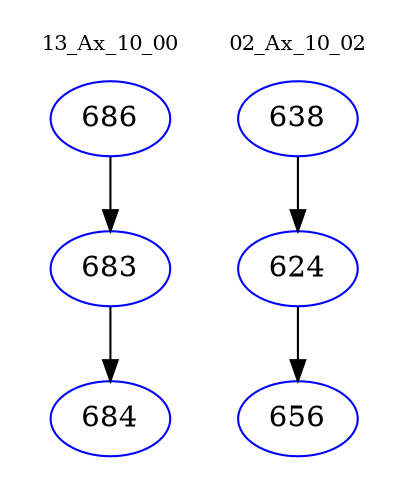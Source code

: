 digraph{
subgraph cluster_0 {
color = white
label = "13_Ax_10_00";
fontsize=10;
T0_686 [label="686", color="blue"]
T0_686 -> T0_683 [color="black"]
T0_683 [label="683", color="blue"]
T0_683 -> T0_684 [color="black"]
T0_684 [label="684", color="blue"]
}
subgraph cluster_1 {
color = white
label = "02_Ax_10_02";
fontsize=10;
T1_638 [label="638", color="blue"]
T1_638 -> T1_624 [color="black"]
T1_624 [label="624", color="blue"]
T1_624 -> T1_656 [color="black"]
T1_656 [label="656", color="blue"]
}
}
